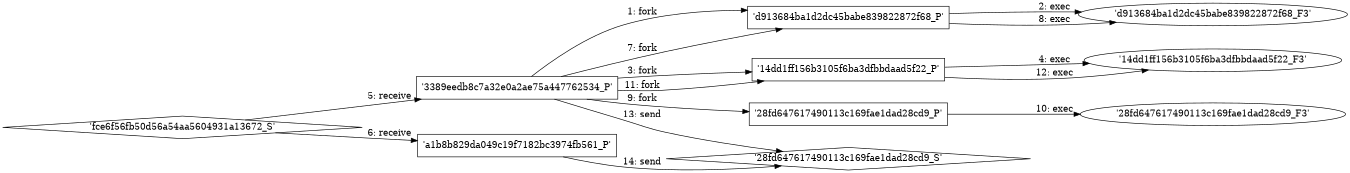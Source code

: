 digraph "D:\Learning\Paper\apt\基于CTI的攻击预警\Dataset\攻击图\ASGfromALLCTI\Top-tier espionage tool enables stealthy surveillance.dot" {
rankdir="LR"
size="9"
fixedsize="false"
splines="true"
nodesep=0.3
ranksep=0
fontsize=10
overlap="scalexy"
engine= "neato"
	"'3389eedb8c7a32e0a2ae75a447762534_P'" [node_type=Process shape=box]
	"'d913684ba1d2dc45babe839822872f68_P'" [node_type=Process shape=box]
	"'3389eedb8c7a32e0a2ae75a447762534_P'" -> "'d913684ba1d2dc45babe839822872f68_P'" [label="1: fork"]
	"'d913684ba1d2dc45babe839822872f68_P'" [node_type=Process shape=box]
	"'d913684ba1d2dc45babe839822872f68_F3'" [node_type=File shape=ellipse]
	"'d913684ba1d2dc45babe839822872f68_P'" -> "'d913684ba1d2dc45babe839822872f68_F3'" [label="2: exec"]
	"'3389eedb8c7a32e0a2ae75a447762534_P'" [node_type=Process shape=box]
	"'14dd1ff156b3105f6ba3dfbbdaad5f22_P'" [node_type=Process shape=box]
	"'3389eedb8c7a32e0a2ae75a447762534_P'" -> "'14dd1ff156b3105f6ba3dfbbdaad5f22_P'" [label="3: fork"]
	"'14dd1ff156b3105f6ba3dfbbdaad5f22_P'" [node_type=Process shape=box]
	"'14dd1ff156b3105f6ba3dfbbdaad5f22_F3'" [node_type=File shape=ellipse]
	"'14dd1ff156b3105f6ba3dfbbdaad5f22_P'" -> "'14dd1ff156b3105f6ba3dfbbdaad5f22_F3'" [label="4: exec"]
	"'3389eedb8c7a32e0a2ae75a447762534_P'" [node_type=Process shape=box]
	"'fce6f56fb50d56a54aa5604931a13672_S'" [node_type=Socket shape=diamond]
	"'fce6f56fb50d56a54aa5604931a13672_S'" -> "'3389eedb8c7a32e0a2ae75a447762534_P'" [label="5: receive"]
	"'a1b8b829da049c19f7182bc3974fb561_P'" [node_type=Process shape=box]
	"'fce6f56fb50d56a54aa5604931a13672_S'" [node_type=Socket shape=diamond]
	"'fce6f56fb50d56a54aa5604931a13672_S'" -> "'a1b8b829da049c19f7182bc3974fb561_P'" [label="6: receive"]
	"'3389eedb8c7a32e0a2ae75a447762534_P'" [node_type=Process shape=box]
	"'d913684ba1d2dc45babe839822872f68_P'" [node_type=Process shape=box]
	"'3389eedb8c7a32e0a2ae75a447762534_P'" -> "'d913684ba1d2dc45babe839822872f68_P'" [label="7: fork"]
	"'d913684ba1d2dc45babe839822872f68_P'" [node_type=Process shape=box]
	"'d913684ba1d2dc45babe839822872f68_F3'" [node_type=File shape=ellipse]
	"'d913684ba1d2dc45babe839822872f68_P'" -> "'d913684ba1d2dc45babe839822872f68_F3'" [label="8: exec"]
	"'3389eedb8c7a32e0a2ae75a447762534_P'" [node_type=Process shape=box]
	"'28fd647617490113c169fae1dad28cd9_P'" [node_type=Process shape=box]
	"'3389eedb8c7a32e0a2ae75a447762534_P'" -> "'28fd647617490113c169fae1dad28cd9_P'" [label="9: fork"]
	"'28fd647617490113c169fae1dad28cd9_P'" [node_type=Process shape=box]
	"'28fd647617490113c169fae1dad28cd9_F3'" [node_type=File shape=ellipse]
	"'28fd647617490113c169fae1dad28cd9_P'" -> "'28fd647617490113c169fae1dad28cd9_F3'" [label="10: exec"]
	"'3389eedb8c7a32e0a2ae75a447762534_P'" [node_type=Process shape=box]
	"'14dd1ff156b3105f6ba3dfbbdaad5f22_P'" [node_type=Process shape=box]
	"'3389eedb8c7a32e0a2ae75a447762534_P'" -> "'14dd1ff156b3105f6ba3dfbbdaad5f22_P'" [label="11: fork"]
	"'14dd1ff156b3105f6ba3dfbbdaad5f22_P'" [node_type=Process shape=box]
	"'14dd1ff156b3105f6ba3dfbbdaad5f22_F3'" [node_type=File shape=ellipse]
	"'14dd1ff156b3105f6ba3dfbbdaad5f22_P'" -> "'14dd1ff156b3105f6ba3dfbbdaad5f22_F3'" [label="12: exec"]
	"'28fd647617490113c169fae1dad28cd9_S'" [node_type=Socket shape=diamond]
	"'3389eedb8c7a32e0a2ae75a447762534_P'" [node_type=Process shape=box]
	"'3389eedb8c7a32e0a2ae75a447762534_P'" -> "'28fd647617490113c169fae1dad28cd9_S'" [label="13: send"]
	"'28fd647617490113c169fae1dad28cd9_S'" [node_type=Socket shape=diamond]
	"'a1b8b829da049c19f7182bc3974fb561_P'" [node_type=Process shape=box]
	"'a1b8b829da049c19f7182bc3974fb561_P'" -> "'28fd647617490113c169fae1dad28cd9_S'" [label="14: send"]
}
